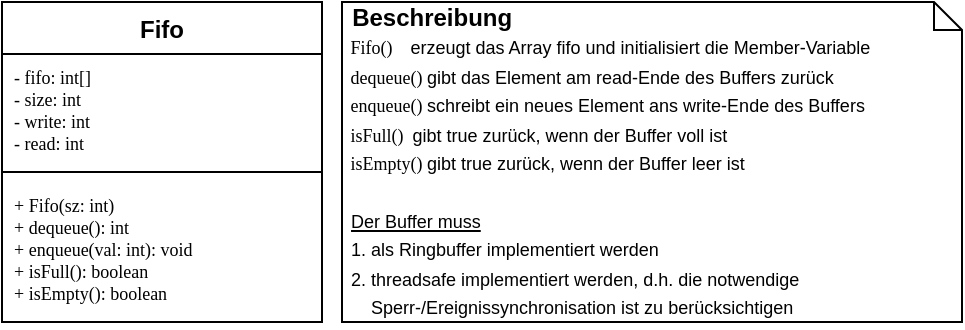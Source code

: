 <mxfile version="13.4.5" type="device"><diagram id="pHx1UZi9Lcx5hEWOteWN" name="Page-1"><mxGraphModel dx="705" dy="406" grid="1" gridSize="10" guides="1" tooltips="1" connect="1" arrows="1" fold="1" page="1" pageScale="1" pageWidth="1169" pageHeight="827" math="0" shadow="0"><root><mxCell id="0"/><mxCell id="1" parent="0"/><mxCell id="gXqescK9j8hOIsgo8Mye-10" value="" style="rounded=0;whiteSpace=wrap;html=1;fillColor=#ffffff;fontFamily=Lucida Console;fontSize=9;" vertex="1" parent="1"><mxGeometry x="500" y="260" width="160" height="160" as="geometry"/></mxCell><mxCell id="gXqescK9j8hOIsgo8Mye-1" value="Fifo" style="swimlane;fontStyle=1;align=center;verticalAlign=top;childLayout=stackLayout;horizontal=1;startSize=26;horizontalStack=0;resizeParent=1;resizeParentMax=0;resizeLast=0;collapsible=1;marginBottom=0;" vertex="1" parent="1"><mxGeometry x="500" y="260" width="160" height="160" as="geometry"/></mxCell><mxCell id="gXqescK9j8hOIsgo8Mye-2" value="- fifo: int[]&#10;- size: int&#10;- write: int&#10;- read: int" style="text;strokeColor=none;fillColor=none;align=left;verticalAlign=top;spacingLeft=4;spacingRight=4;overflow=hidden;rotatable=0;points=[[0,0.5],[1,0.5]];portConstraint=eastwest;fontFamily=Lucida Console;fontSize=9;" vertex="1" parent="gXqescK9j8hOIsgo8Mye-1"><mxGeometry y="26" width="160" height="54" as="geometry"/></mxCell><mxCell id="gXqescK9j8hOIsgo8Mye-3" value="" style="line;strokeWidth=1;fillColor=none;align=left;verticalAlign=middle;spacingTop=-1;spacingLeft=3;spacingRight=3;rotatable=0;labelPosition=right;points=[];portConstraint=eastwest;" vertex="1" parent="gXqescK9j8hOIsgo8Mye-1"><mxGeometry y="80" width="160" height="10" as="geometry"/></mxCell><mxCell id="gXqescK9j8hOIsgo8Mye-4" value="+ Fifo(sz: int)&#10;+ dequeue(): int&#10;+ enqueue(val: int): void&#10;+ isFull(): boolean&#10;+ isEmpty(): boolean " style="text;strokeColor=none;fillColor=none;align=left;verticalAlign=top;spacingLeft=4;spacingRight=4;overflow=hidden;rotatable=0;points=[[0,0.5],[1,0.5]];portConstraint=eastwest;fontFamily=Lucida Console;fontSize=9;" vertex="1" parent="gXqescK9j8hOIsgo8Mye-1"><mxGeometry y="90" width="160" height="70" as="geometry"/></mxCell><mxCell id="gXqescK9j8hOIsgo8Mye-9" value="&lt;font&gt;&lt;font&gt;&lt;b&gt;&lt;span style=&quot;font-size: 11px&quot;&gt;&amp;nbsp;&lt;/span&gt;&lt;font style=&quot;font-size: 12px&quot;&gt;Beschreibung&lt;/font&gt;&lt;/b&gt;&lt;/font&gt;&lt;br&gt;&lt;font style=&quot;font-size: 9px&quot;&gt;&lt;font face=&quot;Lucida Console&quot; style=&quot;font-size: 9px&quot;&gt;&amp;nbsp;Fifo()&amp;nbsp; &amp;nbsp; &lt;/font&gt;&lt;font style=&quot;font-size: 9px&quot;&gt;erzeugt das Array fifo und initialisiert die Member-Variable&lt;/font&gt;&lt;br&gt;&lt;font face=&quot;Lucida Console&quot; style=&quot;font-size: 9px&quot;&gt;&amp;nbsp;dequeue() &lt;/font&gt;&lt;font style=&quot;font-size: 9px&quot;&gt;gibt das Element am read-Ende des Buffers zurück&lt;/font&gt;&lt;br&gt;&lt;font face=&quot;Lucida Console&quot; style=&quot;font-size: 9px&quot;&gt;&amp;nbsp;enqueue() &lt;/font&gt;&lt;font style=&quot;font-size: 9px&quot;&gt;schreibt ein neues Element ans write-Ende des Buffers&lt;/font&gt;&lt;br&gt;&lt;font face=&quot;Lucida Console&quot; style=&quot;font-size: 9px&quot;&gt;&amp;nbsp;isFull()&amp;nbsp; &lt;/font&gt;&lt;font style=&quot;font-size: 9px&quot;&gt;gibt true zurück, wenn der Buffer voll ist&lt;/font&gt;&lt;br&gt;&lt;font face=&quot;Lucida Console&quot; style=&quot;font-size: 9px&quot;&gt;&amp;nbsp;isEmpty()&amp;nbsp;&lt;/font&gt;&lt;font style=&quot;font-size: 9px&quot;&gt;gibt true zurück, wenn der Buffer leer ist&lt;/font&gt;&lt;br&gt;&lt;br&gt;&lt;font style=&quot;font-size: 9px&quot;&gt;&amp;nbsp;&lt;u&gt;Der Buffer muss&lt;/u&gt;&lt;/font&gt;&lt;br&gt;&lt;font style=&quot;font-size: 9px&quot;&gt;&amp;nbsp;1. als Ringbuffer implementiert werden&lt;/font&gt;&lt;br&gt;&lt;font style=&quot;font-size: 9px&quot;&gt;&amp;nbsp;2. threadsafe implementiert werden, d.h. die notwendige&lt;/font&gt;&lt;br&gt;&lt;font style=&quot;font-size: 9px&quot;&gt;&amp;nbsp; &amp;nbsp; &amp;nbsp;Sperr-/Ereignissynchronisation ist zu berücksichtigen&lt;/font&gt;&lt;/font&gt;&lt;/font&gt;" style="shape=note;whiteSpace=wrap;html=1;size=14;verticalAlign=top;align=left;spacingTop=-6;" vertex="1" parent="1"><mxGeometry x="670" y="260" width="310" height="160" as="geometry"/></mxCell></root></mxGraphModel></diagram></mxfile>